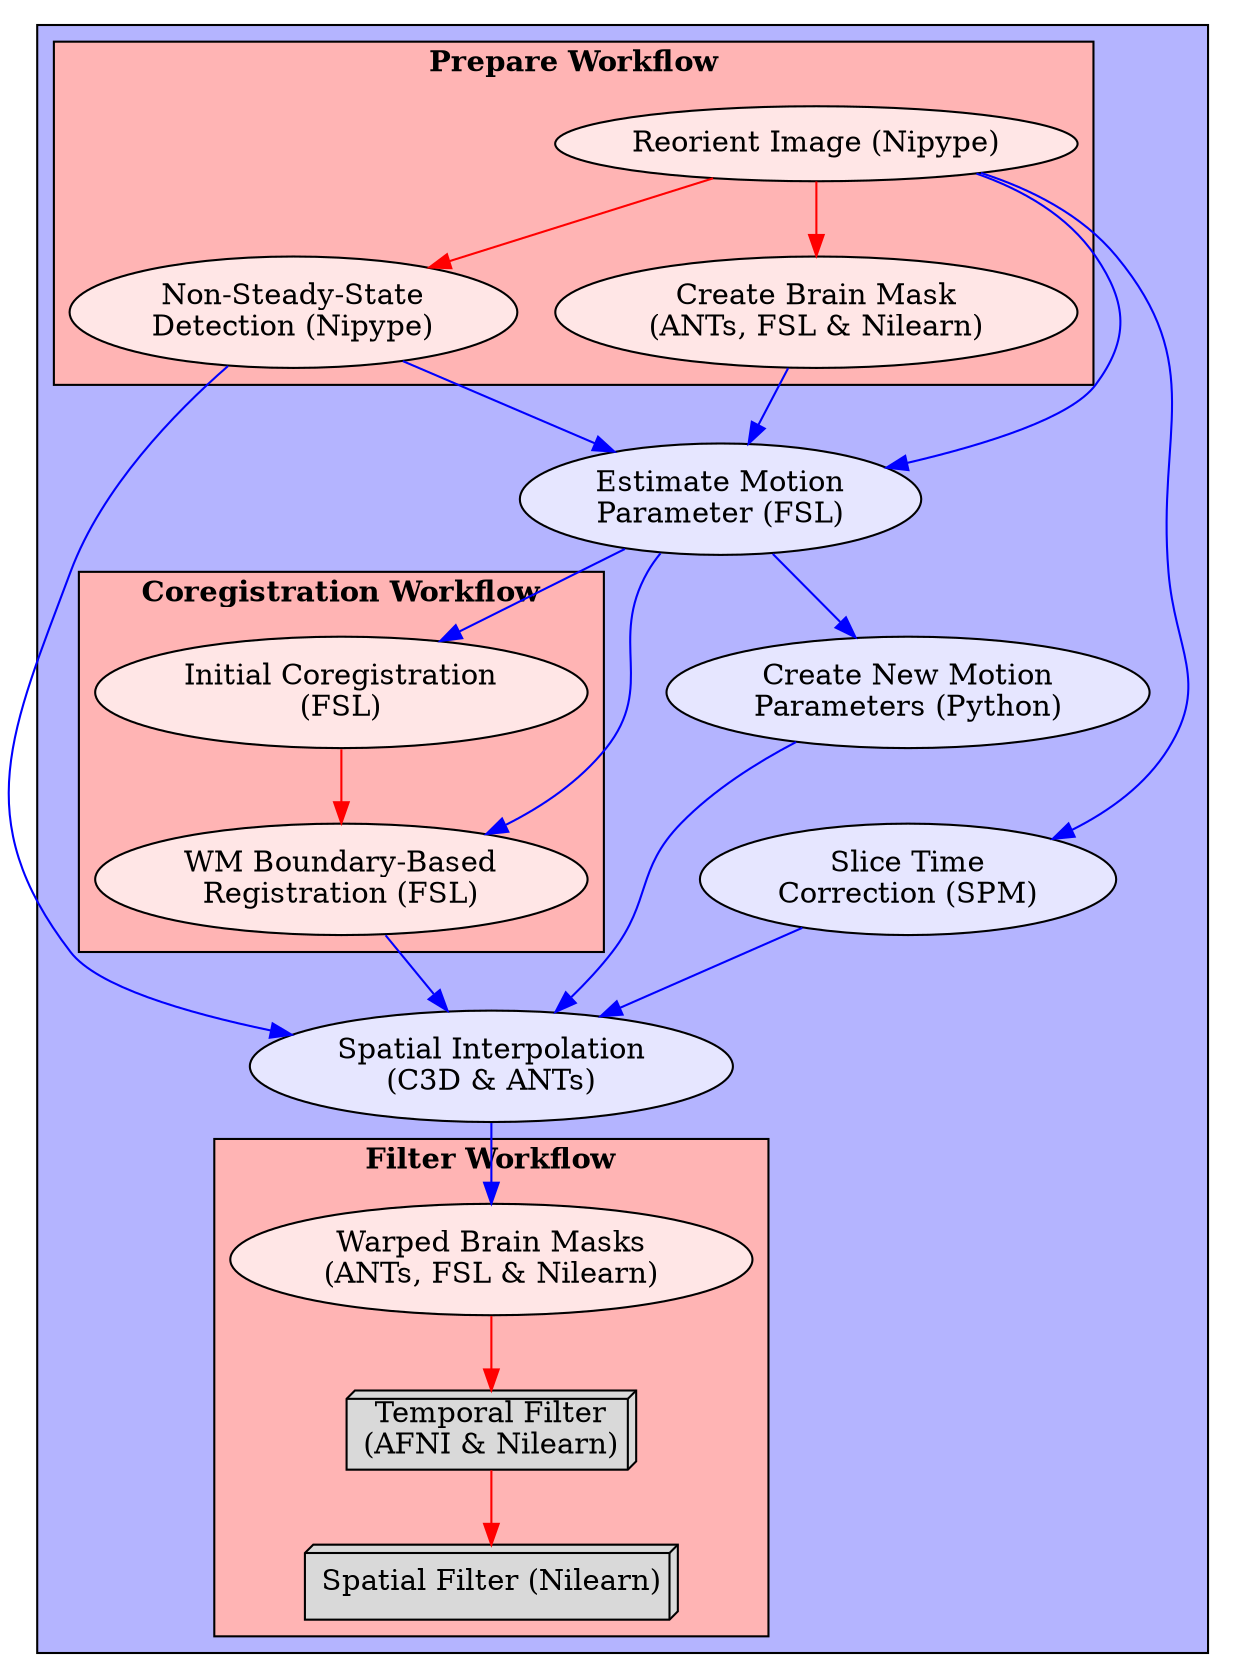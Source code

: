 digraph preproc_func{
  subgraph cluster_preproc_func {
      edge [color="#0000FF"];
      style=filled;
      fillcolor="#B4B4FF";
      motion_estimation[label="Estimate Motion\nParameter (FSL)", style=filled, fillcolor="#E6E6FF"];
      motion_parameters[label="Create New Motion\nParameters (Python)", style=filled, fillcolor="#E6E6FF"];
      slice_time[label="Slice Time\nCorrection (SPM)", style=filled, fillcolor="#E6E6FF"];
      apply_warp[label="Spatial Interpolation\n(C3D & ANTs)", style=filled, fillcolor="#E6E6FF"];
    subgraph cluster_prepareflow {
            edge [color="#FF0000"];
            style=filled;
            fillcolor="#FFB4B4";
            label=<<B>Prepare Workflow</B>>;
            prepareflow_reorient[label="Reorient Image (Nipype)", style=filled, fillcolor="#FFE6E6"];
            prepareflow_nss_detection[label="Non-Steady-State\nDetection (Nipype)", style=filled, fillcolor="#FFE6E6"];
            prepareflow_brain_extraction[label="Create Brain Mask\n(ANTs, FSL & Nilearn)", style=filled, fillcolor="#FFE6E6"];
            prepareflow_reorient -> prepareflow_nss_detection;
            prepareflow_reorient -> prepareflow_brain_extraction;
    }
    subgraph cluster_coregflow {
            edge [color="#FF0000"];
            style=filled;
            fillcolor="#FFB4B4";
            label=<<B>Coregistration Workflow</B>>;
            coregflow_coreg_pre[label="Initial Coregistration\n(FSL)", style=filled, fillcolor="#FFE6E6"];
            coregflow_coreg_bbr[label="WM Boundary-Based\nRegistration (FSL)", style=filled, fillcolor="#FFE6E6"];
            coregflow_coreg_pre -> coregflow_coreg_bbr;
    }
    subgraph cluster_filterflow {
            edge [color="#FF0000"];
            style=filled;
            fillcolor="#FFB4B4";
            label=<<B>Filter Workflow</B>>;
            filterflow_warp_masks[label="Warped Brain Masks\n(ANTs, FSL & Nilearn)", style=filled, fillcolor="#FFE6E6"];
            filterflow_temporal_filter[label="Temporal Filter\n(AFNI & Nilearn)", shape=box3d,style=filled, color=black, colorscheme=greys7, fillcolor=2];
            filterflow_spatial_filter[label="Spatial Filter (Nilearn)", shape=box3d,style=filled, color=black, colorscheme=greys7, fillcolor=2];
            filterflow_warp_masks -> filterflow_temporal_filter;
            filterflow_temporal_filter -> filterflow_spatial_filter;
    }
    motion_parameters -> slice_time [color="#00000000"];
    prepareflow_reorient -> motion_estimation;
    prepareflow_brain_extraction -> motion_estimation;
    prepareflow_nss_detection -> motion_estimation;
    prepareflow_reorient -> slice_time;
    motion_estimation -> coregflow_coreg_pre;
    motion_estimation -> coregflow_coreg_bbr;
    motion_estimation -> motion_parameters;
    motion_parameters -> apply_warp;
    slice_time -> apply_warp;
    coregflow_coreg_bbr -> apply_warp;
    prepareflow_nss_detection -> apply_warp;
    apply_warp -> filterflow_warp_masks;
  }
}


